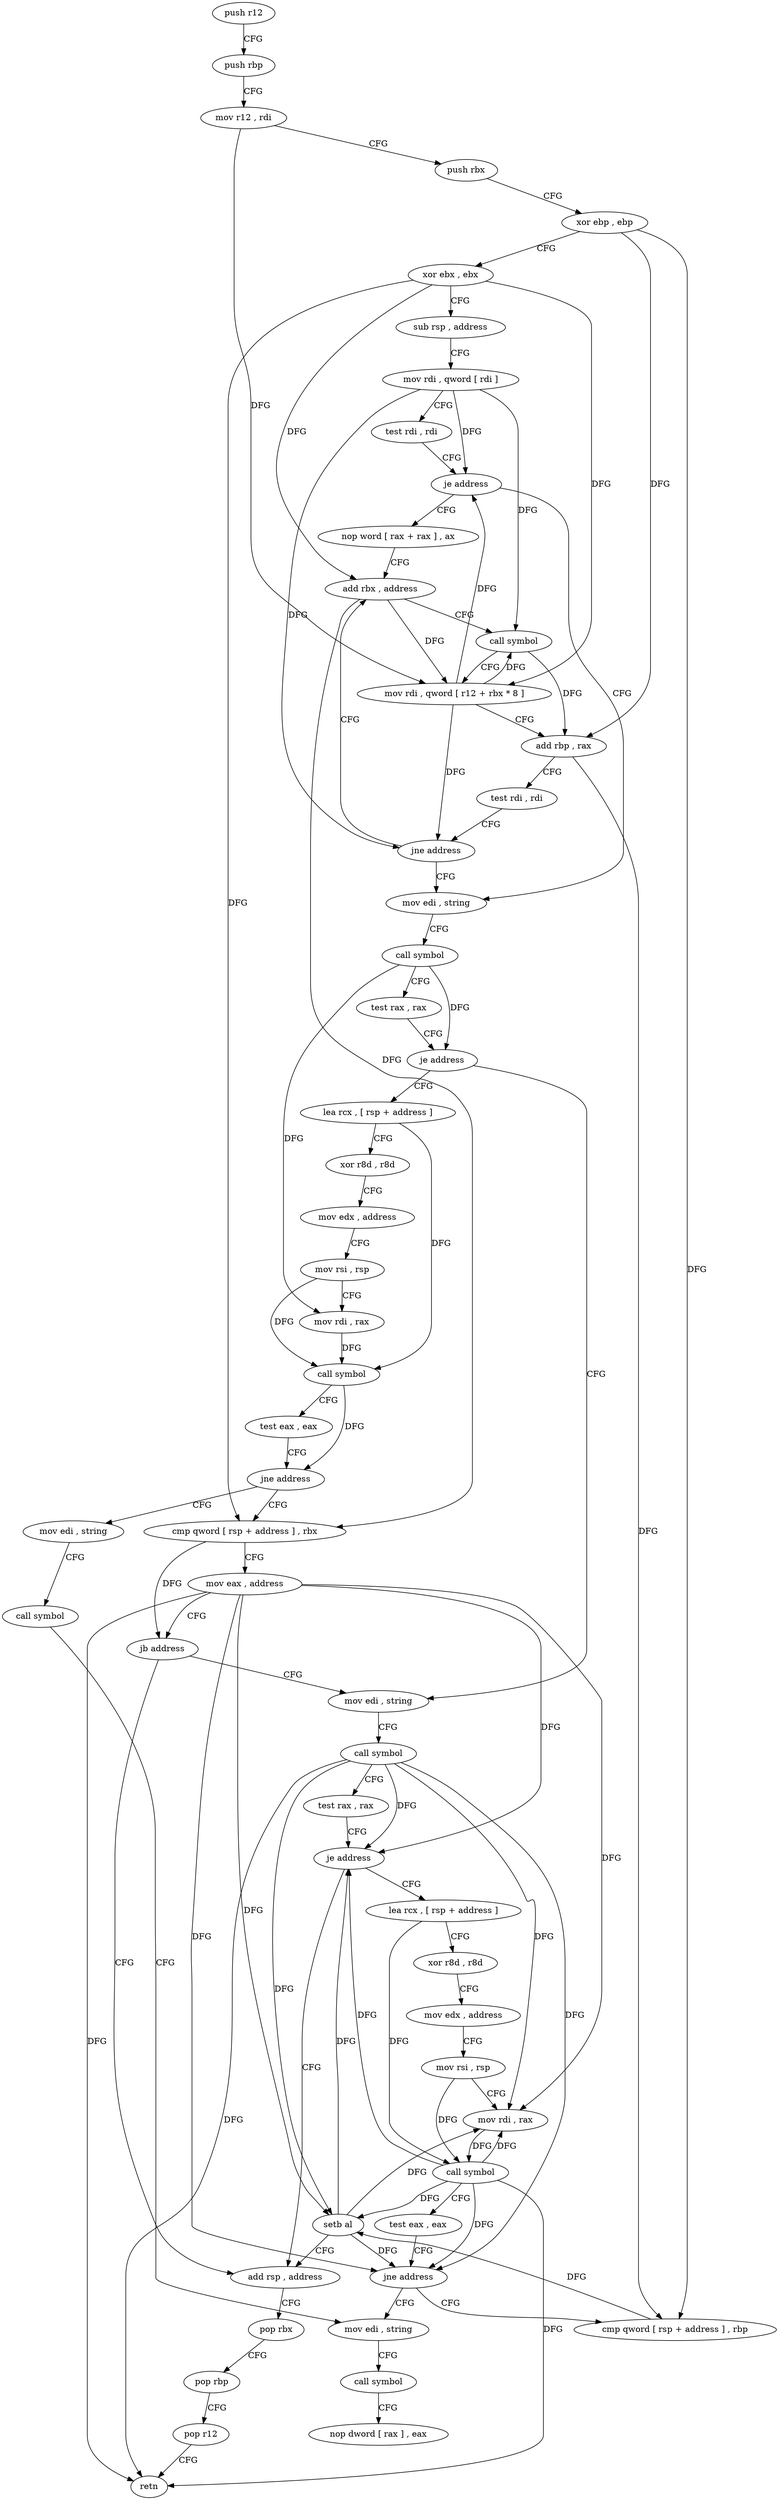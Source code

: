 digraph "func" {
"4217024" [label = "push r12" ]
"4217026" [label = "push rbp" ]
"4217027" [label = "mov r12 , rdi" ]
"4217030" [label = "push rbx" ]
"4217031" [label = "xor ebp , ebp" ]
"4217033" [label = "xor ebx , ebx" ]
"4217035" [label = "sub rsp , address" ]
"4217039" [label = "mov rdi , qword [ rdi ]" ]
"4217042" [label = "test rdi , rdi" ]
"4217045" [label = "je address" ]
"4217077" [label = "mov edi , string" ]
"4217047" [label = "nop word [ rax + rax ] , ax" ]
"4217082" [label = "call symbol" ]
"4217087" [label = "test rax , rax" ]
"4217090" [label = "je address" ]
"4217132" [label = "mov edi , string" ]
"4217092" [label = "lea rcx , [ rsp + address ]" ]
"4217056" [label = "add rbx , address" ]
"4217137" [label = "call symbol" ]
"4217142" [label = "test rax , rax" ]
"4217145" [label = "je address" ]
"4217183" [label = "add rsp , address" ]
"4217147" [label = "lea rcx , [ rsp + address ]" ]
"4217097" [label = "xor r8d , r8d" ]
"4217100" [label = "mov edx , address" ]
"4217105" [label = "mov rsi , rsp" ]
"4217108" [label = "mov rdi , rax" ]
"4217111" [label = "call symbol" ]
"4217116" [label = "test eax , eax" ]
"4217118" [label = "jne address" ]
"4217192" [label = "mov edi , string" ]
"4217120" [label = "cmp qword [ rsp + address ] , rbx" ]
"4217060" [label = "call symbol" ]
"4217065" [label = "mov rdi , qword [ r12 + rbx * 8 ]" ]
"4217069" [label = "add rbp , rax" ]
"4217072" [label = "test rdi , rdi" ]
"4217075" [label = "jne address" ]
"4217187" [label = "pop rbx" ]
"4217188" [label = "pop rbp" ]
"4217189" [label = "pop r12" ]
"4217191" [label = "retn" ]
"4217152" [label = "xor r8d , r8d" ]
"4217155" [label = "mov edx , address" ]
"4217160" [label = "mov rsi , rsp" ]
"4217163" [label = "mov rdi , rax" ]
"4217166" [label = "call symbol" ]
"4217171" [label = "test eax , eax" ]
"4217173" [label = "jne address" ]
"4217202" [label = "mov edi , string" ]
"4217175" [label = "cmp qword [ rsp + address ] , rbp" ]
"4217197" [label = "call symbol" ]
"4217125" [label = "mov eax , address" ]
"4217130" [label = "jb address" ]
"4217207" [label = "call symbol" ]
"4217212" [label = "nop dword [ rax ] , eax" ]
"4217180" [label = "setb al" ]
"4217024" -> "4217026" [ label = "CFG" ]
"4217026" -> "4217027" [ label = "CFG" ]
"4217027" -> "4217030" [ label = "CFG" ]
"4217027" -> "4217065" [ label = "DFG" ]
"4217030" -> "4217031" [ label = "CFG" ]
"4217031" -> "4217033" [ label = "CFG" ]
"4217031" -> "4217069" [ label = "DFG" ]
"4217031" -> "4217175" [ label = "DFG" ]
"4217033" -> "4217035" [ label = "CFG" ]
"4217033" -> "4217056" [ label = "DFG" ]
"4217033" -> "4217065" [ label = "DFG" ]
"4217033" -> "4217120" [ label = "DFG" ]
"4217035" -> "4217039" [ label = "CFG" ]
"4217039" -> "4217042" [ label = "CFG" ]
"4217039" -> "4217045" [ label = "DFG" ]
"4217039" -> "4217060" [ label = "DFG" ]
"4217039" -> "4217075" [ label = "DFG" ]
"4217042" -> "4217045" [ label = "CFG" ]
"4217045" -> "4217077" [ label = "CFG" ]
"4217045" -> "4217047" [ label = "CFG" ]
"4217077" -> "4217082" [ label = "CFG" ]
"4217047" -> "4217056" [ label = "CFG" ]
"4217082" -> "4217087" [ label = "CFG" ]
"4217082" -> "4217090" [ label = "DFG" ]
"4217082" -> "4217108" [ label = "DFG" ]
"4217087" -> "4217090" [ label = "CFG" ]
"4217090" -> "4217132" [ label = "CFG" ]
"4217090" -> "4217092" [ label = "CFG" ]
"4217132" -> "4217137" [ label = "CFG" ]
"4217092" -> "4217097" [ label = "CFG" ]
"4217092" -> "4217111" [ label = "DFG" ]
"4217056" -> "4217060" [ label = "CFG" ]
"4217056" -> "4217065" [ label = "DFG" ]
"4217056" -> "4217120" [ label = "DFG" ]
"4217137" -> "4217142" [ label = "CFG" ]
"4217137" -> "4217145" [ label = "DFG" ]
"4217137" -> "4217191" [ label = "DFG" ]
"4217137" -> "4217163" [ label = "DFG" ]
"4217137" -> "4217173" [ label = "DFG" ]
"4217137" -> "4217180" [ label = "DFG" ]
"4217142" -> "4217145" [ label = "CFG" ]
"4217145" -> "4217183" [ label = "CFG" ]
"4217145" -> "4217147" [ label = "CFG" ]
"4217183" -> "4217187" [ label = "CFG" ]
"4217147" -> "4217152" [ label = "CFG" ]
"4217147" -> "4217166" [ label = "DFG" ]
"4217097" -> "4217100" [ label = "CFG" ]
"4217100" -> "4217105" [ label = "CFG" ]
"4217105" -> "4217108" [ label = "CFG" ]
"4217105" -> "4217111" [ label = "DFG" ]
"4217108" -> "4217111" [ label = "DFG" ]
"4217111" -> "4217116" [ label = "CFG" ]
"4217111" -> "4217118" [ label = "DFG" ]
"4217116" -> "4217118" [ label = "CFG" ]
"4217118" -> "4217192" [ label = "CFG" ]
"4217118" -> "4217120" [ label = "CFG" ]
"4217192" -> "4217197" [ label = "CFG" ]
"4217120" -> "4217125" [ label = "CFG" ]
"4217120" -> "4217130" [ label = "DFG" ]
"4217060" -> "4217065" [ label = "CFG" ]
"4217060" -> "4217069" [ label = "DFG" ]
"4217065" -> "4217069" [ label = "CFG" ]
"4217065" -> "4217045" [ label = "DFG" ]
"4217065" -> "4217060" [ label = "DFG" ]
"4217065" -> "4217075" [ label = "DFG" ]
"4217069" -> "4217072" [ label = "CFG" ]
"4217069" -> "4217175" [ label = "DFG" ]
"4217072" -> "4217075" [ label = "CFG" ]
"4217075" -> "4217056" [ label = "CFG" ]
"4217075" -> "4217077" [ label = "CFG" ]
"4217187" -> "4217188" [ label = "CFG" ]
"4217188" -> "4217189" [ label = "CFG" ]
"4217189" -> "4217191" [ label = "CFG" ]
"4217152" -> "4217155" [ label = "CFG" ]
"4217155" -> "4217160" [ label = "CFG" ]
"4217160" -> "4217163" [ label = "CFG" ]
"4217160" -> "4217166" [ label = "DFG" ]
"4217163" -> "4217166" [ label = "DFG" ]
"4217166" -> "4217171" [ label = "CFG" ]
"4217166" -> "4217145" [ label = "DFG" ]
"4217166" -> "4217163" [ label = "DFG" ]
"4217166" -> "4217191" [ label = "DFG" ]
"4217166" -> "4217173" [ label = "DFG" ]
"4217166" -> "4217180" [ label = "DFG" ]
"4217171" -> "4217173" [ label = "CFG" ]
"4217173" -> "4217202" [ label = "CFG" ]
"4217173" -> "4217175" [ label = "CFG" ]
"4217202" -> "4217207" [ label = "CFG" ]
"4217175" -> "4217180" [ label = "DFG" ]
"4217197" -> "4217202" [ label = "CFG" ]
"4217125" -> "4217130" [ label = "CFG" ]
"4217125" -> "4217145" [ label = "DFG" ]
"4217125" -> "4217163" [ label = "DFG" ]
"4217125" -> "4217173" [ label = "DFG" ]
"4217125" -> "4217191" [ label = "DFG" ]
"4217125" -> "4217180" [ label = "DFG" ]
"4217130" -> "4217183" [ label = "CFG" ]
"4217130" -> "4217132" [ label = "CFG" ]
"4217207" -> "4217212" [ label = "CFG" ]
"4217180" -> "4217183" [ label = "CFG" ]
"4217180" -> "4217145" [ label = "DFG" ]
"4217180" -> "4217163" [ label = "DFG" ]
"4217180" -> "4217173" [ label = "DFG" ]
}
